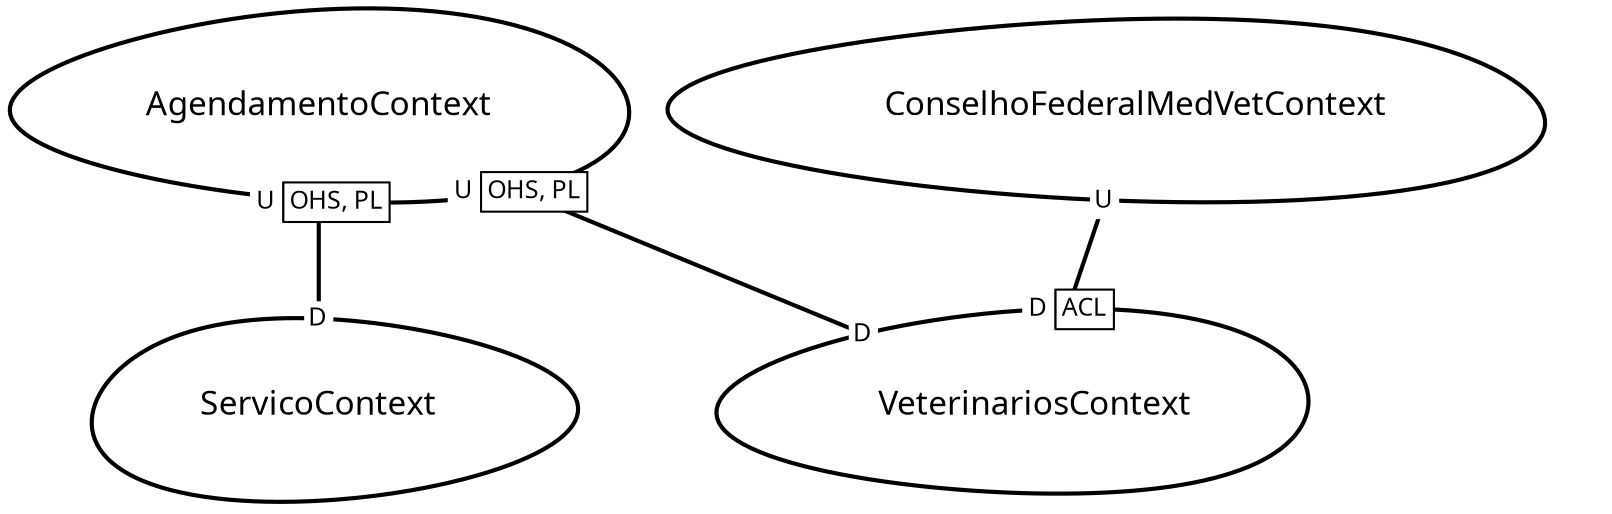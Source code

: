 digraph "ContextMapGraph" {
graph ["imagepath"="C:\Users\User\AppData\Local\Temp\GraphvizJava"]
"AgendamentoContext" ["margin"="0.3","orientation"="96","shape"="egg","fontsize"="16","style"="bold","label"="AgendamentoContext\n","fontname"="sans-serif"]
"ServicoContext" ["margin"="0.3","orientation"="25","shape"="egg","fontsize"="16","style"="bold","label"="ServicoContext\n","fontname"="sans-serif"]
"VeterinariosContext" ["margin"="0.3","orientation"="217","shape"="egg","fontsize"="16","style"="bold","label"="VeterinariosContext\n","fontname"="sans-serif"]
"ConselhoFederalMedVetContext" ["margin"="0.3","orientation"="335","shape"="egg","fontsize"="16","style"="bold","label"="ConselhoFederalMedVetContext\n","fontname"="sans-serif"]
"AgendamentoContext" -> "ServicoContext" ["headlabel"=<<table cellspacing="0" cellborder="0" border="0">
<tr><td bgcolor="white">D</td></tr>
</table>>,"labeldistance"="0","fontsize"="12","taillabel"=<<table cellspacing="0" cellborder="1" border="0">
<tr><td bgcolor="white" sides="r">U</td><td sides="trbl" bgcolor="white"><font>OHS, PL</font></td></tr>
</table>>,"style"="bold","label"="                                        ","dir"="none","fontname"="sans-serif"]
"AgendamentoContext" -> "VeterinariosContext" ["headlabel"=<<table cellspacing="0" cellborder="0" border="0">
<tr><td bgcolor="white">D</td></tr>
</table>>,"labeldistance"="0","fontsize"="12","taillabel"=<<table cellspacing="0" cellborder="1" border="0">
<tr><td bgcolor="white" sides="r">U</td><td sides="trbl" bgcolor="white"><font>OHS, PL</font></td></tr>
</table>>,"style"="bold","label"="                                        ","dir"="none","fontname"="sans-serif"]
"ConselhoFederalMedVetContext" -> "VeterinariosContext" ["headlabel"=<<table cellspacing="0" cellborder="1" border="0">
<tr><td bgcolor="white" sides="r">D</td><td sides="trbl" bgcolor="white"><font>ACL</font></td></tr>
</table>>,"labeldistance"="0","fontsize"="12","taillabel"=<<table cellspacing="0" cellborder="0" border="0">
<tr><td bgcolor="white">U</td></tr>
</table>>,"style"="bold","label"="                                        ","dir"="none","fontname"="sans-serif"]
}